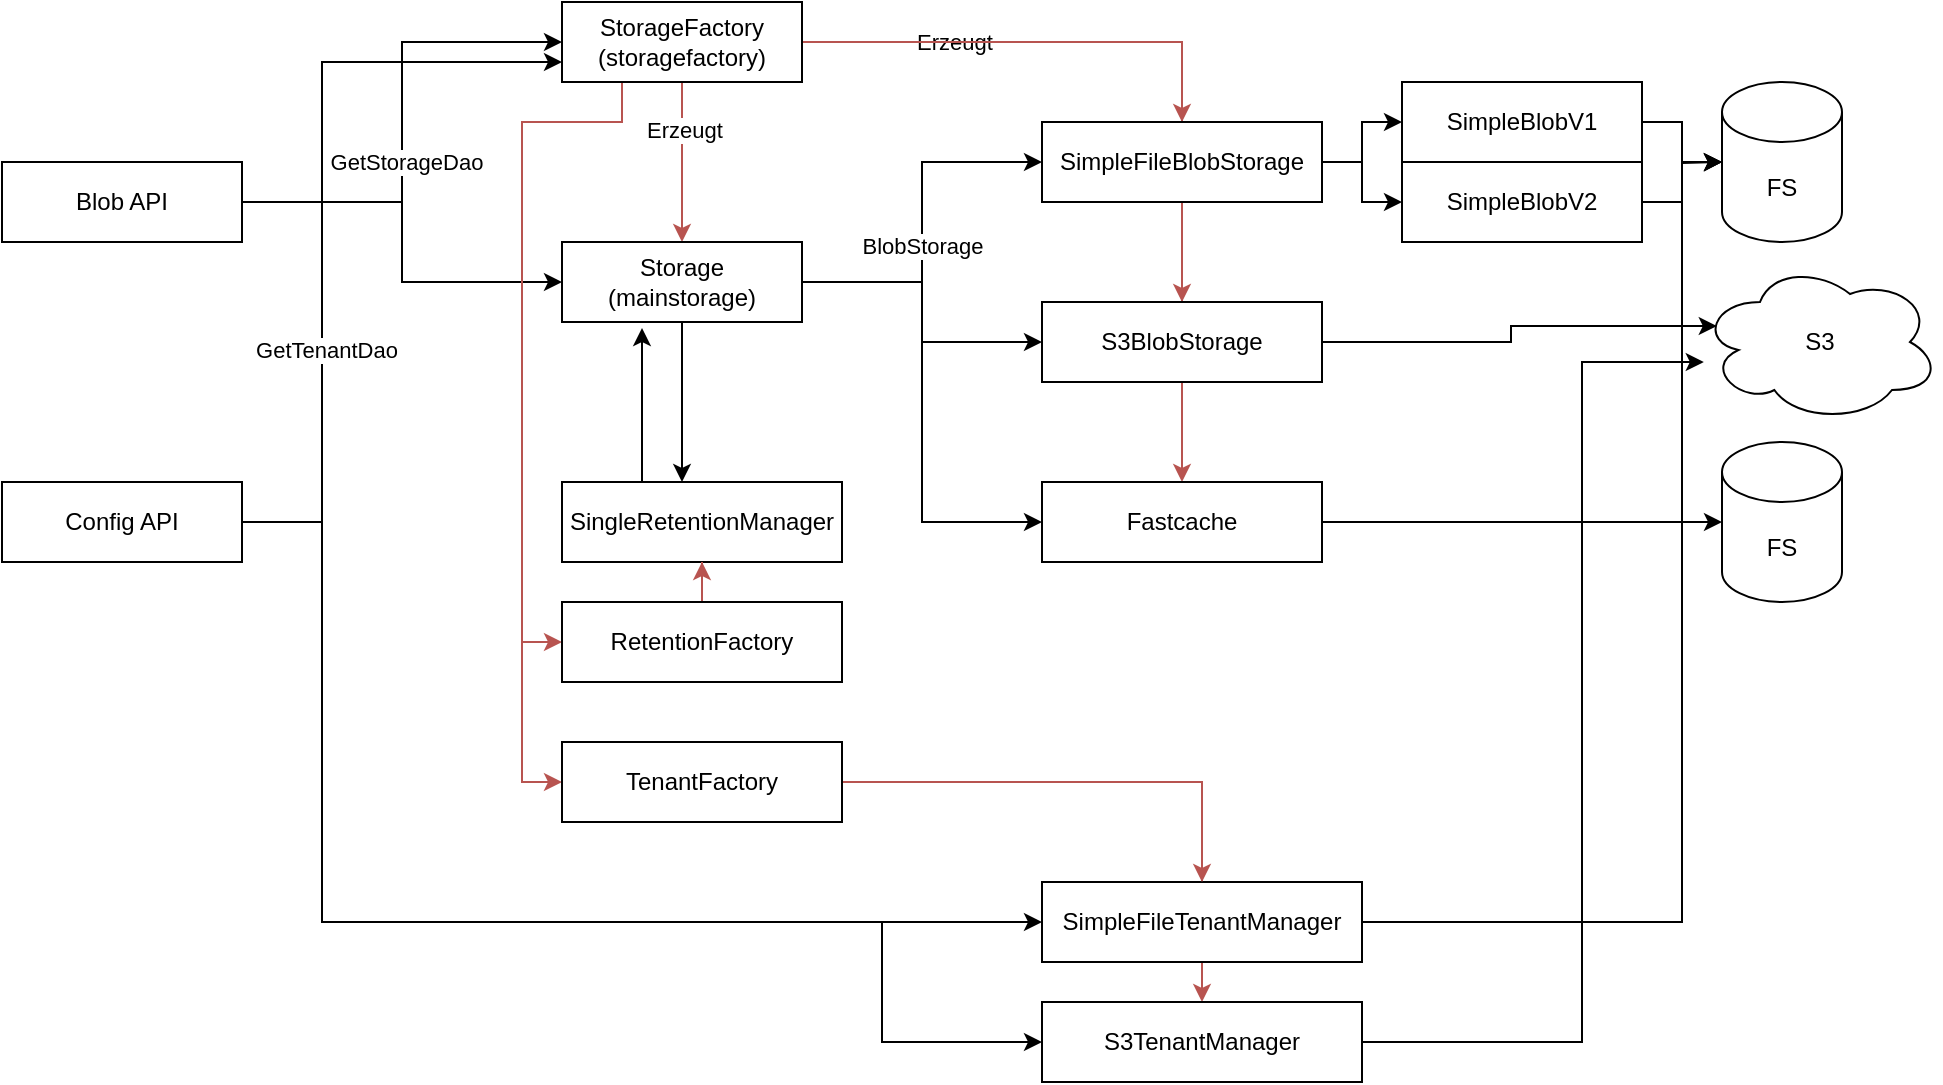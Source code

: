 <mxfile version="15.3.8" type="device"><diagram id="C5RBs43oDa-KdzZeNtuy" name="Page-1"><mxGraphModel dx="1086" dy="806" grid="1" gridSize="10" guides="1" tooltips="1" connect="1" arrows="1" fold="1" page="1" pageScale="1" pageWidth="1169" pageHeight="827" math="0" shadow="0"><root><mxCell id="WIyWlLk6GJQsqaUBKTNV-0"/><mxCell id="WIyWlLk6GJQsqaUBKTNV-1" parent="WIyWlLk6GJQsqaUBKTNV-0"/><mxCell id="lQXr3SBD9Xvjq2txZjcz-16" style="edgeStyle=orthogonalEdgeStyle;rounded=0;orthogonalLoop=1;jettySize=auto;html=1;entryX=0.5;entryY=0;entryDx=0;entryDy=0;fillColor=#f8cecc;strokeColor=#b85450;" edge="1" parent="WIyWlLk6GJQsqaUBKTNV-1" source="lQXr3SBD9Xvjq2txZjcz-12" target="lQXr3SBD9Xvjq2txZjcz-15"><mxGeometry relative="1" as="geometry"/></mxCell><mxCell id="mOBgjonBFvkacIrVe-uT-0" value="S3" style="ellipse;shape=cloud;whiteSpace=wrap;html=1;" parent="WIyWlLk6GJQsqaUBKTNV-1" vertex="1"><mxGeometry x="969" y="250" width="120" height="80" as="geometry"/></mxCell><mxCell id="mOBgjonBFvkacIrVe-uT-5" style="edgeStyle=orthogonalEdgeStyle;rounded=0;orthogonalLoop=1;jettySize=auto;html=1;entryX=0;entryY=0.5;entryDx=0;entryDy=0;" parent="WIyWlLk6GJQsqaUBKTNV-1" source="mOBgjonBFvkacIrVe-uT-1" target="mOBgjonBFvkacIrVe-uT-3" edge="1"><mxGeometry relative="1" as="geometry"/></mxCell><mxCell id="CP2PZvgbsl-qxTsufQed-3" value="GetStorageDao" style="edgeLabel;html=1;align=center;verticalAlign=middle;resizable=0;points=[];" parent="mOBgjonBFvkacIrVe-uT-5" vertex="1" connectable="0"><mxGeometry x="-0.167" y="-2" relative="1" as="geometry"><mxPoint as="offset"/></mxGeometry></mxCell><mxCell id="mOBgjonBFvkacIrVe-uT-7" style="edgeStyle=orthogonalEdgeStyle;rounded=0;orthogonalLoop=1;jettySize=auto;html=1;entryX=0;entryY=0.5;entryDx=0;entryDy=0;" parent="WIyWlLk6GJQsqaUBKTNV-1" source="mOBgjonBFvkacIrVe-uT-1" target="mOBgjonBFvkacIrVe-uT-4" edge="1"><mxGeometry relative="1" as="geometry"/></mxCell><mxCell id="mOBgjonBFvkacIrVe-uT-1" value="Blob API" style="rounded=0;whiteSpace=wrap;html=1;" parent="WIyWlLk6GJQsqaUBKTNV-1" vertex="1"><mxGeometry x="120" y="200" width="120" height="40" as="geometry"/></mxCell><mxCell id="mOBgjonBFvkacIrVe-uT-20" style="edgeStyle=orthogonalEdgeStyle;rounded=0;orthogonalLoop=1;jettySize=auto;html=1;entryX=0;entryY=0.75;entryDx=0;entryDy=0;" parent="WIyWlLk6GJQsqaUBKTNV-1" source="mOBgjonBFvkacIrVe-uT-2" target="mOBgjonBFvkacIrVe-uT-3" edge="1"><mxGeometry relative="1" as="geometry"><Array as="points"><mxPoint x="280" y="380"/><mxPoint x="280" y="150"/></Array></mxGeometry></mxCell><mxCell id="CP2PZvgbsl-qxTsufQed-2" value="GetTenantDao" style="edgeLabel;html=1;align=center;verticalAlign=middle;resizable=0;points=[];" parent="mOBgjonBFvkacIrVe-uT-20" vertex="1" connectable="0"><mxGeometry x="-0.354" y="-2" relative="1" as="geometry"><mxPoint as="offset"/></mxGeometry></mxCell><mxCell id="mOBgjonBFvkacIrVe-uT-21" style="edgeStyle=orthogonalEdgeStyle;rounded=0;orthogonalLoop=1;jettySize=auto;html=1;entryX=0;entryY=0.5;entryDx=0;entryDy=0;" parent="WIyWlLk6GJQsqaUBKTNV-1" source="mOBgjonBFvkacIrVe-uT-2" target="mOBgjonBFvkacIrVe-uT-15" edge="1"><mxGeometry relative="1" as="geometry"><Array as="points"><mxPoint x="280" y="380"/><mxPoint x="280" y="580"/></Array></mxGeometry></mxCell><mxCell id="lQXr3SBD9Xvjq2txZjcz-17" style="edgeStyle=orthogonalEdgeStyle;rounded=0;orthogonalLoop=1;jettySize=auto;html=1;entryX=0;entryY=0.5;entryDx=0;entryDy=0;" edge="1" parent="WIyWlLk6GJQsqaUBKTNV-1" source="mOBgjonBFvkacIrVe-uT-2" target="lQXr3SBD9Xvjq2txZjcz-15"><mxGeometry relative="1" as="geometry"><Array as="points"><mxPoint x="280" y="380"/><mxPoint x="280" y="580"/><mxPoint x="560" y="580"/><mxPoint x="560" y="640"/></Array></mxGeometry></mxCell><mxCell id="mOBgjonBFvkacIrVe-uT-2" value="Config API" style="rounded=0;whiteSpace=wrap;html=1;" parent="WIyWlLk6GJQsqaUBKTNV-1" vertex="1"><mxGeometry x="120" y="360" width="120" height="40" as="geometry"/></mxCell><mxCell id="mOBgjonBFvkacIrVe-uT-6" style="edgeStyle=orthogonalEdgeStyle;rounded=0;orthogonalLoop=1;jettySize=auto;html=1;entryX=0.5;entryY=0;entryDx=0;entryDy=0;fillColor=#f8cecc;strokeColor=#b85450;" parent="WIyWlLk6GJQsqaUBKTNV-1" source="mOBgjonBFvkacIrVe-uT-3" target="mOBgjonBFvkacIrVe-uT-4" edge="1"><mxGeometry relative="1" as="geometry"/></mxCell><mxCell id="mOBgjonBFvkacIrVe-uT-13" value="Erzeugt" style="edgeLabel;html=1;align=center;verticalAlign=middle;resizable=0;points=[];" parent="mOBgjonBFvkacIrVe-uT-6" vertex="1" connectable="0"><mxGeometry x="-0.4" y="1" relative="1" as="geometry"><mxPoint as="offset"/></mxGeometry></mxCell><mxCell id="mOBgjonBFvkacIrVe-uT-11" style="edgeStyle=orthogonalEdgeStyle;rounded=0;orthogonalLoop=1;jettySize=auto;html=1;fillColor=#f8cecc;strokeColor=#b85450;" parent="WIyWlLk6GJQsqaUBKTNV-1" source="mOBgjonBFvkacIrVe-uT-3" target="mOBgjonBFvkacIrVe-uT-8" edge="1"><mxGeometry relative="1" as="geometry"/></mxCell><mxCell id="mOBgjonBFvkacIrVe-uT-12" value="Erzeugt" style="edgeLabel;html=1;align=center;verticalAlign=middle;resizable=0;points=[];" parent="mOBgjonBFvkacIrVe-uT-11" vertex="1" connectable="0"><mxGeometry x="-0.337" relative="1" as="geometry"><mxPoint as="offset"/></mxGeometry></mxCell><mxCell id="lQXr3SBD9Xvjq2txZjcz-7" style="edgeStyle=orthogonalEdgeStyle;rounded=0;orthogonalLoop=1;jettySize=auto;html=1;fillColor=#f8cecc;strokeColor=#b85450;" edge="1" parent="WIyWlLk6GJQsqaUBKTNV-1" source="mOBgjonBFvkacIrVe-uT-3" target="lQXr3SBD9Xvjq2txZjcz-0"><mxGeometry relative="1" as="geometry"/></mxCell><mxCell id="lQXr3SBD9Xvjq2txZjcz-8" style="edgeStyle=orthogonalEdgeStyle;rounded=0;orthogonalLoop=1;jettySize=auto;html=1;entryX=0.5;entryY=0;entryDx=0;entryDy=0;fillColor=#f8cecc;strokeColor=#b85450;" edge="1" parent="WIyWlLk6GJQsqaUBKTNV-1" source="mOBgjonBFvkacIrVe-uT-3" target="lQXr3SBD9Xvjq2txZjcz-5"><mxGeometry relative="1" as="geometry"/></mxCell><mxCell id="lQXr3SBD9Xvjq2txZjcz-11" style="edgeStyle=orthogonalEdgeStyle;rounded=0;orthogonalLoop=1;jettySize=auto;html=1;entryX=0;entryY=0.5;entryDx=0;entryDy=0;exitX=0.25;exitY=1;exitDx=0;exitDy=0;fillColor=#f8cecc;strokeColor=#b85450;" edge="1" parent="WIyWlLk6GJQsqaUBKTNV-1" source="mOBgjonBFvkacIrVe-uT-3" target="lQXr3SBD9Xvjq2txZjcz-9"><mxGeometry relative="1" as="geometry"><Array as="points"><mxPoint x="430" y="180"/><mxPoint x="380" y="180"/><mxPoint x="380" y="440"/></Array></mxGeometry></mxCell><mxCell id="lQXr3SBD9Xvjq2txZjcz-13" style="edgeStyle=orthogonalEdgeStyle;rounded=0;orthogonalLoop=1;jettySize=auto;html=1;entryX=0;entryY=0.5;entryDx=0;entryDy=0;fillColor=#f8cecc;strokeColor=#b85450;exitX=0.25;exitY=1;exitDx=0;exitDy=0;" edge="1" parent="WIyWlLk6GJQsqaUBKTNV-1" source="mOBgjonBFvkacIrVe-uT-3" target="lQXr3SBD9Xvjq2txZjcz-12"><mxGeometry relative="1" as="geometry"><Array as="points"><mxPoint x="430" y="180"/><mxPoint x="380" y="180"/><mxPoint x="380" y="510"/></Array></mxGeometry></mxCell><mxCell id="mOBgjonBFvkacIrVe-uT-3" value="StorageFactory&lt;br&gt;(storagefactory)" style="rounded=0;whiteSpace=wrap;html=1;" parent="WIyWlLk6GJQsqaUBKTNV-1" vertex="1"><mxGeometry x="400" y="120" width="120" height="40" as="geometry"/></mxCell><mxCell id="mOBgjonBFvkacIrVe-uT-9" style="edgeStyle=orthogonalEdgeStyle;rounded=0;orthogonalLoop=1;jettySize=auto;html=1;entryX=0;entryY=0.5;entryDx=0;entryDy=0;" parent="WIyWlLk6GJQsqaUBKTNV-1" source="mOBgjonBFvkacIrVe-uT-4" target="mOBgjonBFvkacIrVe-uT-8" edge="1"><mxGeometry relative="1" as="geometry"/></mxCell><mxCell id="mOBgjonBFvkacIrVe-uT-10" value="BlobStorage" style="edgeLabel;html=1;align=center;verticalAlign=middle;resizable=0;points=[];" parent="mOBgjonBFvkacIrVe-uT-9" vertex="1" connectable="0"><mxGeometry x="-0.133" relative="1" as="geometry"><mxPoint as="offset"/></mxGeometry></mxCell><mxCell id="CP2PZvgbsl-qxTsufQed-0" style="edgeStyle=orthogonalEdgeStyle;rounded=0;orthogonalLoop=1;jettySize=auto;html=1;" parent="WIyWlLk6GJQsqaUBKTNV-1" source="mOBgjonBFvkacIrVe-uT-4" target="mOBgjonBFvkacIrVe-uT-14" edge="1"><mxGeometry relative="1" as="geometry"><Array as="points"><mxPoint x="460" y="340"/><mxPoint x="460" y="340"/></Array></mxGeometry></mxCell><mxCell id="lQXr3SBD9Xvjq2txZjcz-4" style="edgeStyle=orthogonalEdgeStyle;rounded=0;orthogonalLoop=1;jettySize=auto;html=1;entryX=0;entryY=0.5;entryDx=0;entryDy=0;" edge="1" parent="WIyWlLk6GJQsqaUBKTNV-1" source="mOBgjonBFvkacIrVe-uT-4" target="lQXr3SBD9Xvjq2txZjcz-0"><mxGeometry relative="1" as="geometry"/></mxCell><mxCell id="lQXr3SBD9Xvjq2txZjcz-6" style="edgeStyle=orthogonalEdgeStyle;rounded=0;orthogonalLoop=1;jettySize=auto;html=1;entryX=0;entryY=0.5;entryDx=0;entryDy=0;" edge="1" parent="WIyWlLk6GJQsqaUBKTNV-1" source="mOBgjonBFvkacIrVe-uT-4" target="lQXr3SBD9Xvjq2txZjcz-5"><mxGeometry relative="1" as="geometry"/></mxCell><mxCell id="mOBgjonBFvkacIrVe-uT-4" value="Storage&lt;br&gt;(mainstorage)" style="rounded=0;whiteSpace=wrap;html=1;" parent="WIyWlLk6GJQsqaUBKTNV-1" vertex="1"><mxGeometry x="400" y="240" width="120" height="40" as="geometry"/></mxCell><mxCell id="mOBgjonBFvkacIrVe-uT-24" style="edgeStyle=orthogonalEdgeStyle;rounded=0;orthogonalLoop=1;jettySize=auto;html=1;entryX=0;entryY=0.5;entryDx=0;entryDy=0;" parent="WIyWlLk6GJQsqaUBKTNV-1" source="mOBgjonBFvkacIrVe-uT-8" target="mOBgjonBFvkacIrVe-uT-22" edge="1"><mxGeometry relative="1" as="geometry"/></mxCell><mxCell id="mOBgjonBFvkacIrVe-uT-25" style="edgeStyle=orthogonalEdgeStyle;rounded=0;orthogonalLoop=1;jettySize=auto;html=1;entryX=0;entryY=0.5;entryDx=0;entryDy=0;" parent="WIyWlLk6GJQsqaUBKTNV-1" target="mOBgjonBFvkacIrVe-uT-23" edge="1"><mxGeometry relative="1" as="geometry"><mxPoint x="800" y="200" as="sourcePoint"/><Array as="points"><mxPoint x="800" y="220"/></Array></mxGeometry></mxCell><mxCell id="mOBgjonBFvkacIrVe-uT-8" value="SimpleFileBlobStorage" style="rounded=0;whiteSpace=wrap;html=1;" parent="WIyWlLk6GJQsqaUBKTNV-1" vertex="1"><mxGeometry x="640" y="180" width="140" height="40" as="geometry"/></mxCell><mxCell id="CP2PZvgbsl-qxTsufQed-1" style="edgeStyle=orthogonalEdgeStyle;rounded=0;orthogonalLoop=1;jettySize=auto;html=1;" parent="WIyWlLk6GJQsqaUBKTNV-1" source="mOBgjonBFvkacIrVe-uT-14" edge="1"><mxGeometry relative="1" as="geometry"><mxPoint x="440" y="283" as="targetPoint"/><Array as="points"><mxPoint x="440" y="283"/></Array></mxGeometry></mxCell><mxCell id="mOBgjonBFvkacIrVe-uT-14" value="SingleRetentionManager" style="rounded=0;whiteSpace=wrap;html=1;" parent="WIyWlLk6GJQsqaUBKTNV-1" vertex="1"><mxGeometry x="400" y="360" width="140" height="40" as="geometry"/></mxCell><mxCell id="lQXr3SBD9Xvjq2txZjcz-22" style="edgeStyle=orthogonalEdgeStyle;rounded=0;orthogonalLoop=1;jettySize=auto;html=1;entryX=0;entryY=0.5;entryDx=0;entryDy=0;entryPerimeter=0;" edge="1" parent="WIyWlLk6GJQsqaUBKTNV-1" source="mOBgjonBFvkacIrVe-uT-15" target="lQXr3SBD9Xvjq2txZjcz-19"><mxGeometry relative="1" as="geometry"><Array as="points"><mxPoint x="960" y="580"/><mxPoint x="960" y="200"/></Array></mxGeometry></mxCell><mxCell id="mOBgjonBFvkacIrVe-uT-15" value="SimpleFileTenantManager" style="rounded=0;whiteSpace=wrap;html=1;" parent="WIyWlLk6GJQsqaUBKTNV-1" vertex="1"><mxGeometry x="640" y="560" width="160" height="40" as="geometry"/></mxCell><mxCell id="lQXr3SBD9Xvjq2txZjcz-20" style="edgeStyle=orthogonalEdgeStyle;rounded=0;orthogonalLoop=1;jettySize=auto;html=1;entryX=0;entryY=0.5;entryDx=0;entryDy=0;entryPerimeter=0;" edge="1" parent="WIyWlLk6GJQsqaUBKTNV-1" source="mOBgjonBFvkacIrVe-uT-22" target="lQXr3SBD9Xvjq2txZjcz-19"><mxGeometry relative="1" as="geometry"/></mxCell><mxCell id="mOBgjonBFvkacIrVe-uT-22" value="SimpleBlobV1" style="rounded=0;whiteSpace=wrap;html=1;" parent="WIyWlLk6GJQsqaUBKTNV-1" vertex="1"><mxGeometry x="820" y="160" width="120" height="40" as="geometry"/></mxCell><mxCell id="lQXr3SBD9Xvjq2txZjcz-21" style="edgeStyle=orthogonalEdgeStyle;rounded=0;orthogonalLoop=1;jettySize=auto;html=1;" edge="1" parent="WIyWlLk6GJQsqaUBKTNV-1" source="mOBgjonBFvkacIrVe-uT-23"><mxGeometry relative="1" as="geometry"><mxPoint x="980" y="200" as="targetPoint"/></mxGeometry></mxCell><mxCell id="mOBgjonBFvkacIrVe-uT-23" value="SimpleBlobV2" style="rounded=0;whiteSpace=wrap;html=1;" parent="WIyWlLk6GJQsqaUBKTNV-1" vertex="1"><mxGeometry x="820" y="200" width="120" height="40" as="geometry"/></mxCell><mxCell id="lQXr3SBD9Xvjq2txZjcz-3" style="edgeStyle=orthogonalEdgeStyle;rounded=0;orthogonalLoop=1;jettySize=auto;html=1;entryX=0.07;entryY=0.4;entryDx=0;entryDy=0;entryPerimeter=0;" edge="1" parent="WIyWlLk6GJQsqaUBKTNV-1" source="lQXr3SBD9Xvjq2txZjcz-0" target="mOBgjonBFvkacIrVe-uT-0"><mxGeometry relative="1" as="geometry"/></mxCell><mxCell id="lQXr3SBD9Xvjq2txZjcz-0" value="S3BlobStorage" style="rounded=0;whiteSpace=wrap;html=1;" vertex="1" parent="WIyWlLk6GJQsqaUBKTNV-1"><mxGeometry x="640" y="270" width="140" height="40" as="geometry"/></mxCell><mxCell id="lQXr3SBD9Xvjq2txZjcz-24" style="edgeStyle=orthogonalEdgeStyle;rounded=0;orthogonalLoop=1;jettySize=auto;html=1;entryX=0;entryY=0.5;entryDx=0;entryDy=0;entryPerimeter=0;" edge="1" parent="WIyWlLk6GJQsqaUBKTNV-1" source="lQXr3SBD9Xvjq2txZjcz-5" target="lQXr3SBD9Xvjq2txZjcz-23"><mxGeometry relative="1" as="geometry"/></mxCell><mxCell id="lQXr3SBD9Xvjq2txZjcz-5" value="Fastcache" style="rounded=0;whiteSpace=wrap;html=1;" vertex="1" parent="WIyWlLk6GJQsqaUBKTNV-1"><mxGeometry x="640" y="360" width="140" height="40" as="geometry"/></mxCell><mxCell id="lQXr3SBD9Xvjq2txZjcz-10" style="edgeStyle=orthogonalEdgeStyle;rounded=0;orthogonalLoop=1;jettySize=auto;html=1;fillColor=#f8cecc;strokeColor=#b85450;" edge="1" parent="WIyWlLk6GJQsqaUBKTNV-1" source="lQXr3SBD9Xvjq2txZjcz-9" target="mOBgjonBFvkacIrVe-uT-14"><mxGeometry relative="1" as="geometry"/></mxCell><mxCell id="lQXr3SBD9Xvjq2txZjcz-9" value="RetentionFactory" style="rounded=0;whiteSpace=wrap;html=1;" vertex="1" parent="WIyWlLk6GJQsqaUBKTNV-1"><mxGeometry x="400" y="420" width="140" height="40" as="geometry"/></mxCell><mxCell id="lQXr3SBD9Xvjq2txZjcz-14" style="edgeStyle=orthogonalEdgeStyle;rounded=0;orthogonalLoop=1;jettySize=auto;html=1;entryX=0.5;entryY=0;entryDx=0;entryDy=0;fillColor=#f8cecc;strokeColor=#b85450;" edge="1" parent="WIyWlLk6GJQsqaUBKTNV-1" source="lQXr3SBD9Xvjq2txZjcz-12" target="mOBgjonBFvkacIrVe-uT-15"><mxGeometry relative="1" as="geometry"/></mxCell><mxCell id="lQXr3SBD9Xvjq2txZjcz-12" value="TenantFactory" style="rounded=0;whiteSpace=wrap;html=1;" vertex="1" parent="WIyWlLk6GJQsqaUBKTNV-1"><mxGeometry x="400" y="490" width="140" height="40" as="geometry"/></mxCell><mxCell id="lQXr3SBD9Xvjq2txZjcz-18" style="edgeStyle=orthogonalEdgeStyle;rounded=0;orthogonalLoop=1;jettySize=auto;html=1;" edge="1" parent="WIyWlLk6GJQsqaUBKTNV-1" source="lQXr3SBD9Xvjq2txZjcz-15" target="mOBgjonBFvkacIrVe-uT-0"><mxGeometry relative="1" as="geometry"><Array as="points"><mxPoint x="910" y="640"/><mxPoint x="910" y="300"/></Array></mxGeometry></mxCell><mxCell id="lQXr3SBD9Xvjq2txZjcz-15" value="S3TenantManager" style="rounded=0;whiteSpace=wrap;html=1;" vertex="1" parent="WIyWlLk6GJQsqaUBKTNV-1"><mxGeometry x="640" y="620" width="160" height="40" as="geometry"/></mxCell><mxCell id="lQXr3SBD9Xvjq2txZjcz-19" value="FS" style="shape=cylinder3;whiteSpace=wrap;html=1;boundedLbl=1;backgroundOutline=1;size=15;" vertex="1" parent="WIyWlLk6GJQsqaUBKTNV-1"><mxGeometry x="980" y="160" width="60" height="80" as="geometry"/></mxCell><mxCell id="lQXr3SBD9Xvjq2txZjcz-23" value="FS" style="shape=cylinder3;whiteSpace=wrap;html=1;boundedLbl=1;backgroundOutline=1;size=15;" vertex="1" parent="WIyWlLk6GJQsqaUBKTNV-1"><mxGeometry x="980" y="340" width="60" height="80" as="geometry"/></mxCell></root></mxGraphModel></diagram></mxfile>